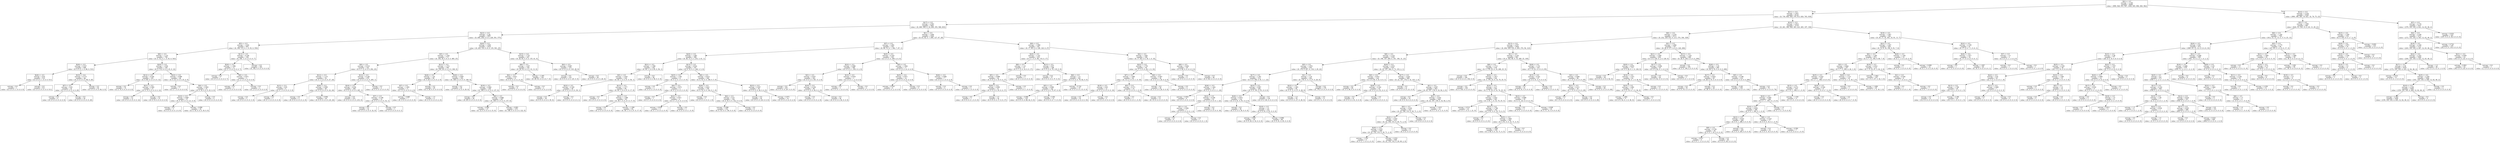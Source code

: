 digraph Tree {
node [shape=box] ;
0 [label="X[2] <= 0.5\nentropy = 3.168\nsamples = 8448\nvalue = [999, 928, 931, 947, 1000, 945, 896, 840, 962]"] ;
1 [label="X[11] <= 0.5\nentropy = 2.957\nsamples = 6120\nvalue = [0, 730, 646, 928, 379, 913, 820, 765, 939]"] ;
0 -> 1 [labeldistance=2.5, labelangle=45, headlabel="True"] ;
2 [label="X[17] <= 0.5\nentropy = 2.563\nsamples = 3001\nvalue = [0, 469, 300, 0, 16, 690, 355, 568, 603]"] ;
1 -> 2 ;
3 [label="X[23] <= 0.5\nentropy = 2.26\nsamples = 1957\nvalue = [0, 406, 238, 0, 9, 0, 228, 501, 575]"] ;
2 -> 3 ;
4 [label="X[5] <= 0.5\nentropy = 1.624\nsamples = 943\nvalue = [0, 184, 115, 0, 1, 0, 93, 0, 550]"] ;
3 -> 4 ;
5 [label="X[8] <= 0.5\nentropy = 1.133\nsamples = 749\nvalue = [0, 0, 112, 0, 1, 0, 93, 0, 543]"] ;
4 -> 5 ;
6 [label="X[20] <= 0.5\nentropy = 0.527\nsamples = 600\nvalue = [0, 0, 0, 0, 1, 0, 68, 0, 531]"] ;
5 -> 6 ;
7 [label="X[26] <= 0.5\nentropy = 0.02\nsamples = 512\nvalue = [0, 0, 0, 0, 1, 0, 0, 0, 511]"] ;
6 -> 7 ;
8 [label="entropy = 0.0\nsamples = 1\nvalue = [0, 0, 0, 0, 1, 0, 0, 0, 0]"] ;
7 -> 8 ;
9 [label="entropy = 0.0\nsamples = 511\nvalue = [0, 0, 0, 0, 0, 0, 0, 0, 511]"] ;
7 -> 9 ;
10 [label="X[10] <= 0.5\nentropy = 0.773\nsamples = 88\nvalue = [0, 0, 0, 0, 0, 0, 68, 0, 20]"] ;
6 -> 10 ;
11 [label="X[7] <= 0.5\nentropy = 0.65\nsamples = 24\nvalue = [0, 0, 0, 0, 0, 0, 4, 0, 20]"] ;
10 -> 11 ;
12 [label="entropy = 0.0\nsamples = 4\nvalue = [0, 0, 0, 0, 0, 0, 4, 0, 0]"] ;
11 -> 12 ;
13 [label="entropy = 0.0\nsamples = 20\nvalue = [0, 0, 0, 0, 0, 0, 0, 0, 20]"] ;
11 -> 13 ;
14 [label="entropy = 0.0\nsamples = 64\nvalue = [0, 0, 0, 0, 0, 0, 64, 0, 0]"] ;
10 -> 14 ;
15 [label="X[20] <= 0.5\nentropy = 1.034\nsamples = 149\nvalue = [0, 0, 112, 0, 0, 0, 25, 0, 12]"] ;
5 -> 15 ;
16 [label="X[12] <= 0.5\nentropy = 0.526\nsamples = 101\nvalue = [0, 0, 89, 0, 0, 0, 0, 0, 12]"] ;
15 -> 16 ;
17 [label="entropy = 0.0\nsamples = 74\nvalue = [0, 0, 74, 0, 0, 0, 0, 0, 0]"] ;
16 -> 17 ;
18 [label="X[21] <= 0.5\nentropy = 0.991\nsamples = 27\nvalue = [0, 0, 15, 0, 0, 0, 0, 0, 12]"] ;
16 -> 18 ;
19 [label="entropy = 0.0\nsamples = 12\nvalue = [0, 0, 0, 0, 0, 0, 0, 0, 12]"] ;
18 -> 19 ;
20 [label="entropy = 0.0\nsamples = 15\nvalue = [0, 0, 15, 0, 0, 0, 0, 0, 0]"] ;
18 -> 20 ;
21 [label="X[22] <= 0.5\nentropy = 0.999\nsamples = 48\nvalue = [0, 0, 23, 0, 0, 0, 25, 0, 0]"] ;
15 -> 21 ;
22 [label="entropy = 0.0\nsamples = 7\nvalue = [0, 0, 7, 0, 0, 0, 0, 0, 0]"] ;
21 -> 22 ;
23 [label="X[4] <= 0.5\nentropy = 0.965\nsamples = 41\nvalue = [0, 0, 16, 0, 0, 0, 25, 0, 0]"] ;
21 -> 23 ;
24 [label="X[16] <= 0.5\nentropy = 0.987\nsamples = 37\nvalue = [0, 0, 16, 0, 0, 0, 21, 0, 0]"] ;
23 -> 24 ;
25 [label="entropy = 0.0\nsamples = 3\nvalue = [0, 0, 0, 0, 0, 0, 3, 0, 0]"] ;
24 -> 25 ;
26 [label="entropy = 0.998\nsamples = 34\nvalue = [0, 0, 16, 0, 0, 0, 18, 0, 0]"] ;
24 -> 26 ;
27 [label="entropy = 0.0\nsamples = 4\nvalue = [0, 0, 0, 0, 0, 0, 4, 0, 0]"] ;
23 -> 27 ;
28 [label="X[13] <= 0.5\nentropy = 0.338\nsamples = 194\nvalue = [0, 184, 3, 0, 0, 0, 0, 0, 7]"] ;
4 -> 28 ;
29 [label="X[24] <= 0.5\nentropy = 1.384\nsamples = 12\nvalue = [0, 2, 3, 0, 0, 0, 0, 0, 7]"] ;
28 -> 29 ;
30 [label="entropy = 0.0\nsamples = 7\nvalue = [0, 0, 0, 0, 0, 0, 0, 0, 7]"] ;
29 -> 30 ;
31 [label="X[6] <= 0.5\nentropy = 0.971\nsamples = 5\nvalue = [0, 2, 3, 0, 0, 0, 0, 0, 0]"] ;
29 -> 31 ;
32 [label="entropy = 0.0\nsamples = 3\nvalue = [0, 0, 3, 0, 0, 0, 0, 0, 0]"] ;
31 -> 32 ;
33 [label="entropy = 0.0\nsamples = 2\nvalue = [0, 2, 0, 0, 0, 0, 0, 0, 0]"] ;
31 -> 33 ;
34 [label="entropy = 0.0\nsamples = 182\nvalue = [0, 182, 0, 0, 0, 0, 0, 0, 0]"] ;
28 -> 34 ;
35 [label="X[20] <= 0.5\nentropy = 1.926\nsamples = 1014\nvalue = [0, 222, 123, 0, 8, 0, 135, 501, 25]"] ;
3 -> 35 ;
36 [label="X[5] <= 0.5\nentropy = 1.354\nsamples = 717\nvalue = [0, 194, 30, 0, 8, 0, 0, 460, 25]"] ;
35 -> 36 ;
37 [label="X[0] <= 0.5\nentropy = 0.519\nsamples = 322\nvalue = [0, 0, 1, 0, 4, 0, 0, 292, 25]"] ;
36 -> 37 ;
38 [label="X[12] <= 0.5\nentropy = 1.115\nsamples = 52\nvalue = [0, 0, 1, 0, 0, 0, 0, 27, 24]"] ;
37 -> 38 ;
39 [label="X[15] <= 0.5\nentropy = 0.65\nsamples = 6\nvalue = [0, 0, 1, 0, 0, 0, 0, 5, 0]"] ;
38 -> 39 ;
40 [label="entropy = 0.0\nsamples = 5\nvalue = [0, 0, 0, 0, 0, 0, 0, 5, 0]"] ;
39 -> 40 ;
41 [label="entropy = 0.0\nsamples = 1\nvalue = [0, 0, 1, 0, 0, 0, 0, 0, 0]"] ;
39 -> 41 ;
42 [label="X[26] <= 0.5\nentropy = 0.999\nsamples = 46\nvalue = [0, 0, 0, 0, 0, 0, 0, 22, 24]"] ;
38 -> 42 ;
43 [label="entropy = 0.0\nsamples = 2\nvalue = [0, 0, 0, 0, 0, 0, 0, 2, 0]"] ;
42 -> 43 ;
44 [label="entropy = 0.994\nsamples = 44\nvalue = [0, 0, 0, 0, 0, 0, 0, 20, 24]"] ;
42 -> 44 ;
45 [label="X[14] <= 0.5\nentropy = 0.146\nsamples = 270\nvalue = [0, 0, 0, 0, 4, 0, 0, 265, 1]"] ;
37 -> 45 ;
46 [label="X[16] <= 0.5\nentropy = 0.036\nsamples = 266\nvalue = [0, 0, 0, 0, 0, 0, 0, 265, 1]"] ;
45 -> 46 ;
47 [label="entropy = 0.0\nsamples = 233\nvalue = [0, 0, 0, 0, 0, 0, 0, 233, 0]"] ;
46 -> 47 ;
48 [label="X[7] <= 0.5\nentropy = 0.196\nsamples = 33\nvalue = [0, 0, 0, 0, 0, 0, 0, 32, 1]"] ;
46 -> 48 ;
49 [label="entropy = 0.0\nsamples = 32\nvalue = [0, 0, 0, 0, 0, 0, 0, 32, 0]"] ;
48 -> 49 ;
50 [label="entropy = 0.0\nsamples = 1\nvalue = [0, 0, 0, 0, 0, 0, 0, 0, 1]"] ;
48 -> 50 ;
51 [label="entropy = 0.0\nsamples = 4\nvalue = [0, 0, 0, 0, 4, 0, 0, 0, 0]"] ;
45 -> 51 ;
52 [label="X[12] <= 0.5\nentropy = 1.372\nsamples = 395\nvalue = [0, 194, 29, 0, 4, 0, 0, 168, 0]"] ;
36 -> 52 ;
53 [label="X[26] <= 0.5\nentropy = 1.26\nsamples = 40\nvalue = [0, 5, 29, 0, 4, 0, 0, 2, 0]"] ;
52 -> 53 ;
54 [label="X[7] <= 0.5\nentropy = 1.495\nsamples = 11\nvalue = [0, 5, 0, 0, 4, 0, 0, 2, 0]"] ;
53 -> 54 ;
55 [label="entropy = 0.985\nsamples = 7\nvalue = [0, 3, 0, 0, 4, 0, 0, 0, 0]"] ;
54 -> 55 ;
56 [label="entropy = 1.0\nsamples = 4\nvalue = [0, 2, 0, 0, 0, 0, 0, 2, 0]"] ;
54 -> 56 ;
57 [label="entropy = 0.0\nsamples = 29\nvalue = [0, 0, 29, 0, 0, 0, 0, 0, 0]"] ;
53 -> 57 ;
58 [label="X[26] <= 0.5\nentropy = 0.997\nsamples = 355\nvalue = [0, 189, 0, 0, 0, 0, 0, 166, 0]"] ;
52 -> 58 ;
59 [label="entropy = 0.0\nsamples = 29\nvalue = [0, 0, 0, 0, 0, 0, 0, 29, 0]"] ;
58 -> 59 ;
60 [label="X[19] <= 0.5\nentropy = 0.982\nsamples = 326\nvalue = [0, 189, 0, 0, 0, 0, 0, 137, 0]"] ;
58 -> 60 ;
61 [label="entropy = 0.0\nsamples = 29\nvalue = [0, 29, 0, 0, 0, 0, 0, 0, 0]"] ;
60 -> 61 ;
62 [label="X[6] <= 0.5\nentropy = 0.996\nsamples = 297\nvalue = [0, 160, 0, 0, 0, 0, 0, 137, 0]"] ;
60 -> 62 ;
63 [label="entropy = 0.991\nsamples = 27\nvalue = [0, 12, 0, 0, 0, 0, 0, 15, 0]"] ;
62 -> 63 ;
64 [label="entropy = 0.993\nsamples = 270\nvalue = [0, 148, 0, 0, 0, 0, 0, 122, 0]"] ;
62 -> 64 ;
65 [label="X[10] <= 0.5\nentropy = 1.757\nsamples = 297\nvalue = [0, 28, 93, 0, 0, 0, 135, 41, 0]"] ;
35 -> 65 ;
66 [label="X[8] <= 0.5\nentropy = 1.447\nsamples = 144\nvalue = [0, 28, 93, 0, 0, 0, 10, 13, 0]"] ;
65 -> 66 ;
67 [label="X[4] <= 0.5\nentropy = 0.811\nsamples = 8\nvalue = [0, 0, 0, 0, 0, 0, 2, 6, 0]"] ;
66 -> 67 ;
68 [label="entropy = 0.0\nsamples = 6\nvalue = [0, 0, 0, 0, 0, 0, 0, 6, 0]"] ;
67 -> 68 ;
69 [label="entropy = 0.0\nsamples = 2\nvalue = [0, 0, 0, 0, 0, 0, 2, 0, 0]"] ;
67 -> 69 ;
70 [label="entropy = 1.305\nsamples = 136\nvalue = [0, 28, 93, 0, 0, 0, 8, 7, 0]"] ;
66 -> 70 ;
71 [label="X[4] <= 0.5\nentropy = 0.687\nsamples = 153\nvalue = [0, 0, 0, 0, 0, 0, 125, 28, 0]"] ;
65 -> 71 ;
72 [label="entropy = 0.0\nsamples = 125\nvalue = [0, 0, 0, 0, 0, 0, 125, 0, 0]"] ;
71 -> 72 ;
73 [label="entropy = 0.0\nsamples = 28\nvalue = [0, 0, 0, 0, 0, 0, 0, 28, 0]"] ;
71 -> 73 ;
74 [label="X[1] <= 0.5\nentropy = 1.694\nsamples = 1044\nvalue = [0, 63, 62, 0, 7, 690, 127, 67, 28]"] ;
2 -> 74 ;
75 [label="X[7] <= 0.5\nentropy = 1.091\nsamples = 703\nvalue = [0, 46, 13, 0, 7, 562, 7, 67, 1]"] ;
74 -> 75 ;
76 [label="X[20] <= 0.5\nentropy = 1.483\nsamples = 380\nvalue = [0, 46, 13, 0, 3, 253, 3, 61, 1]"] ;
75 -> 76 ;
77 [label="X[21] <= 0.5\nentropy = 1.598\nsamples = 183\nvalue = [0, 40, 1, 0, 0, 85, 0, 56, 1]"] ;
76 -> 77 ;
78 [label="X[5] <= 0.5\nentropy = 1.634\nsamples = 125\nvalue = [0, 40, 1, 0, 0, 27, 0, 56, 1]"] ;
77 -> 78 ;
79 [label="X[22] <= 0.5\nentropy = 0.169\nsamples = 40\nvalue = [0, 0, 0, 0, 0, 0, 0, 39, 1]"] ;
78 -> 79 ;
80 [label="entropy = 0.0\nsamples = 39\nvalue = [0, 0, 0, 0, 0, 0, 0, 39, 0]"] ;
79 -> 80 ;
81 [label="entropy = 0.0\nsamples = 1\nvalue = [0, 0, 0, 0, 0, 0, 0, 0, 1]"] ;
79 -> 81 ;
82 [label="X[13] <= 0.5\nentropy = 1.577\nsamples = 85\nvalue = [0, 40, 1, 0, 0, 27, 0, 17, 0]"] ;
78 -> 82 ;
83 [label="entropy = 0.0\nsamples = 2\nvalue = [0, 2, 0, 0, 0, 0, 0, 0, 0]"] ;
82 -> 83 ;
84 [label="X[23] <= 0.5\nentropy = 1.588\nsamples = 83\nvalue = [0, 38, 1, 0, 0, 27, 0, 17, 0]"] ;
82 -> 84 ;
85 [label="entropy = 0.0\nsamples = 2\nvalue = [0, 2, 0, 0, 0, 0, 0, 0, 0]"] ;
84 -> 85 ;
86 [label="entropy = 1.599\nsamples = 81\nvalue = [0, 36, 1, 0, 0, 27, 0, 17, 0]"] ;
84 -> 86 ;
87 [label="entropy = 0.0\nsamples = 58\nvalue = [0, 0, 0, 0, 0, 58, 0, 0, 0]"] ;
77 -> 87 ;
88 [label="X[13] <= 0.5\nentropy = 0.914\nsamples = 197\nvalue = [0, 6, 12, 0, 3, 168, 3, 5, 0]"] ;
76 -> 88 ;
89 [label="X[25] <= 0.5\nentropy = 1.561\nsamples = 8\nvalue = [0, 0, 2, 0, 3, 0, 3, 0, 0]"] ;
88 -> 89 ;
90 [label="entropy = 0.0\nsamples = 3\nvalue = [0, 0, 0, 0, 3, 0, 0, 0, 0]"] ;
89 -> 90 ;
91 [label="X[4] <= 0.5\nentropy = 0.971\nsamples = 5\nvalue = [0, 0, 2, 0, 0, 0, 3, 0, 0]"] ;
89 -> 91 ;
92 [label="entropy = 0.0\nsamples = 1\nvalue = [0, 0, 1, 0, 0, 0, 0, 0, 0]"] ;
91 -> 92 ;
93 [label="X[22] <= 0.5\nentropy = 0.811\nsamples = 4\nvalue = [0, 0, 1, 0, 0, 0, 3, 0, 0]"] ;
91 -> 93 ;
94 [label="entropy = 0.918\nsamples = 3\nvalue = [0, 0, 1, 0, 0, 0, 2, 0, 0]"] ;
93 -> 94 ;
95 [label="entropy = 0.0\nsamples = 1\nvalue = [0, 0, 0, 0, 0, 0, 1, 0, 0]"] ;
93 -> 95 ;
96 [label="X[6] <= 0.5\nentropy = 0.672\nsamples = 189\nvalue = [0, 6, 10, 0, 0, 168, 0, 5, 0]"] ;
88 -> 96 ;
97 [label="X[26] <= 0.5\nentropy = 0.621\nsamples = 159\nvalue = [0, 6, 10, 0, 0, 142, 0, 1, 0]"] ;
96 -> 97 ;
98 [label="entropy = 0.0\nsamples = 1\nvalue = [0, 0, 0, 0, 0, 0, 0, 1, 0]"] ;
97 -> 98 ;
99 [label="X[4] <= 0.5\nentropy = 0.57\nsamples = 158\nvalue = [0, 6, 10, 0, 0, 142, 0, 0, 0]"] ;
97 -> 99 ;
100 [label="entropy = 0.586\nsamples = 152\nvalue = [0, 6, 10, 0, 0, 136, 0, 0, 0]"] ;
99 -> 100 ;
101 [label="entropy = 0.0\nsamples = 6\nvalue = [0, 0, 0, 0, 0, 6, 0, 0, 0]"] ;
99 -> 101 ;
102 [label="X[23] <= 0.5\nentropy = 0.567\nsamples = 30\nvalue = [0, 0, 0, 0, 0, 26, 0, 4, 0]"] ;
96 -> 102 ;
103 [label="entropy = 0.0\nsamples = 20\nvalue = [0, 0, 0, 0, 0, 20, 0, 0, 0]"] ;
102 -> 103 ;
104 [label="entropy = 0.971\nsamples = 10\nvalue = [0, 0, 0, 0, 0, 6, 0, 4, 0]"] ;
102 -> 104 ;
105 [label="X[20] <= 0.5\nentropy = 0.325\nsamples = 323\nvalue = [0, 0, 0, 0, 4, 309, 4, 6, 0]"] ;
75 -> 105 ;
106 [label="X[22] <= 0.5\nentropy = 0.088\nsamples = 306\nvalue = [0, 0, 0, 0, 1, 303, 0, 2, 0]"] ;
105 -> 106 ;
107 [label="X[3] <= 0.5\nentropy = 0.057\nsamples = 303\nvalue = [0, 0, 0, 0, 0, 301, 0, 2, 0]"] ;
106 -> 107 ;
108 [label="entropy = 0.0\nsamples = 257\nvalue = [0, 0, 0, 0, 0, 257, 0, 0, 0]"] ;
107 -> 108 ;
109 [label="X[18] <= 0.5\nentropy = 0.258\nsamples = 46\nvalue = [0, 0, 0, 0, 0, 44, 0, 2, 0]"] ;
107 -> 109 ;
110 [label="entropy = 0.0\nsamples = 2\nvalue = [0, 0, 0, 0, 0, 0, 0, 2, 0]"] ;
109 -> 110 ;
111 [label="entropy = 0.0\nsamples = 44\nvalue = [0, 0, 0, 0, 0, 44, 0, 0, 0]"] ;
109 -> 111 ;
112 [label="X[10] <= 0.5\nentropy = 0.918\nsamples = 3\nvalue = [0, 0, 0, 0, 1, 2, 0, 0, 0]"] ;
106 -> 112 ;
113 [label="entropy = 0.0\nsamples = 1\nvalue = [0, 0, 0, 0, 1, 0, 0, 0, 0]"] ;
112 -> 113 ;
114 [label="entropy = 0.0\nsamples = 2\nvalue = [0, 0, 0, 0, 0, 2, 0, 0, 0]"] ;
112 -> 114 ;
115 [label="X[5] <= 0.5\nentropy = 1.954\nsamples = 17\nvalue = [0, 0, 0, 0, 3, 6, 4, 4, 0]"] ;
105 -> 115 ;
116 [label="X[25] <= 0.5\nentropy = 0.971\nsamples = 10\nvalue = [0, 0, 0, 0, 0, 6, 4, 0, 0]"] ;
115 -> 116 ;
117 [label="entropy = 0.918\nsamples = 6\nvalue = [0, 0, 0, 0, 0, 2, 4, 0, 0]"] ;
116 -> 117 ;
118 [label="entropy = 0.0\nsamples = 4\nvalue = [0, 0, 0, 0, 0, 4, 0, 0, 0]"] ;
116 -> 118 ;
119 [label="X[26] <= 0.5\nentropy = 0.985\nsamples = 7\nvalue = [0, 0, 0, 0, 3, 0, 0, 4, 0]"] ;
115 -> 119 ;
120 [label="entropy = 0.0\nsamples = 4\nvalue = [0, 0, 0, 0, 0, 0, 0, 4, 0]"] ;
119 -> 120 ;
121 [label="entropy = 0.0\nsamples = 3\nvalue = [0, 0, 0, 0, 3, 0, 0, 0, 0]"] ;
119 -> 121 ;
122 [label="X[9] <= 0.5\nentropy = 1.968\nsamples = 341\nvalue = [0, 17, 49, 0, 0, 128, 120, 0, 27]"] ;
74 -> 122 ;
123 [label="X[20] <= 0.5\nentropy = 1.331\nsamples = 235\nvalue = [0, 0, 1, 0, 0, 98, 119, 0, 17]"] ;
122 -> 123 ;
124 [label="X[8] <= 0.5\nentropy = 1.15\nsamples = 37\nvalue = [0, 0, 1, 0, 0, 19, 0, 0, 17]"] ;
123 -> 124 ;
125 [label="X[5] <= 0.5\nentropy = 0.998\nsamples = 36\nvalue = [0, 0, 0, 0, 0, 19, 0, 0, 17]"] ;
124 -> 125 ;
126 [label="X[26] <= 0.5\nentropy = 0.999\nsamples = 35\nvalue = [0, 0, 0, 0, 0, 18, 0, 0, 17]"] ;
125 -> 126 ;
127 [label="entropy = 0.0\nsamples = 1\nvalue = [0, 0, 0, 0, 0, 1, 0, 0, 0]"] ;
126 -> 127 ;
128 [label="entropy = 1.0\nsamples = 34\nvalue = [0, 0, 0, 0, 0, 17, 0, 0, 17]"] ;
126 -> 128 ;
129 [label="entropy = 0.0\nsamples = 1\nvalue = [0, 0, 0, 0, 0, 1, 0, 0, 0]"] ;
125 -> 129 ;
130 [label="entropy = 0.0\nsamples = 1\nvalue = [0, 0, 1, 0, 0, 0, 0, 0, 0]"] ;
124 -> 130 ;
131 [label="X[13] <= 0.5\nentropy = 0.97\nsamples = 198\nvalue = [0, 0, 0, 0, 0, 79, 119, 0, 0]"] ;
123 -> 131 ;
132 [label="entropy = 0.0\nsamples = 37\nvalue = [0, 0, 0, 0, 0, 0, 37, 0, 0]"] ;
131 -> 132 ;
133 [label="X[8] <= 0.5\nentropy = 1.0\nsamples = 161\nvalue = [0, 0, 0, 0, 0, 79, 82, 0, 0]"] ;
131 -> 133 ;
134 [label="X[5] <= 0.5\nentropy = 0.998\nsamples = 142\nvalue = [0, 0, 0, 0, 0, 75, 67, 0, 0]"] ;
133 -> 134 ;
135 [label="entropy = 0.998\nsamples = 130\nvalue = [0, 0, 0, 0, 0, 68, 62, 0, 0]"] ;
134 -> 135 ;
136 [label="entropy = 0.98\nsamples = 12\nvalue = [0, 0, 0, 0, 0, 7, 5, 0, 0]"] ;
134 -> 136 ;
137 [label="entropy = 0.742\nsamples = 19\nvalue = [0, 0, 0, 0, 0, 4, 15, 0, 0]"] ;
133 -> 137 ;
138 [label="X[4] <= 0.5\nentropy = 1.841\nsamples = 106\nvalue = [0, 17, 48, 0, 0, 30, 1, 0, 10]"] ;
122 -> 138 ;
139 [label="X[22] <= 0.5\nentropy = 1.755\nsamples = 56\nvalue = [0, 17, 2, 0, 0, 26, 1, 0, 10]"] ;
138 -> 139 ;
140 [label="X[7] <= 0.5\nentropy = 1.496\nsamples = 26\nvalue = [0, 13, 2, 0, 0, 0, 1, 0, 10]"] ;
139 -> 140 ;
141 [label="X[19] <= 0.5\nentropy = 0.65\nsamples = 12\nvalue = [0, 0, 2, 0, 0, 0, 0, 0, 10]"] ;
140 -> 141 ;
142 [label="entropy = 0.0\nsamples = 10\nvalue = [0, 0, 0, 0, 0, 0, 0, 0, 10]"] ;
141 -> 142 ;
143 [label="entropy = 0.0\nsamples = 2\nvalue = [0, 0, 2, 0, 0, 0, 0, 0, 0]"] ;
141 -> 143 ;
144 [label="X[5] <= 0.5\nentropy = 0.371\nsamples = 14\nvalue = [0, 13, 0, 0, 0, 0, 1, 0, 0]"] ;
140 -> 144 ;
145 [label="entropy = 0.0\nsamples = 1\nvalue = [0, 0, 0, 0, 0, 0, 1, 0, 0]"] ;
144 -> 145 ;
146 [label="entropy = 0.0\nsamples = 13\nvalue = [0, 13, 0, 0, 0, 0, 0, 0, 0]"] ;
144 -> 146 ;
147 [label="X[6] <= 0.5\nentropy = 0.567\nsamples = 30\nvalue = [0, 4, 0, 0, 0, 26, 0, 0, 0]"] ;
139 -> 147 ;
148 [label="entropy = 0.0\nsamples = 26\nvalue = [0, 0, 0, 0, 0, 26, 0, 0, 0]"] ;
147 -> 148 ;
149 [label="entropy = 0.0\nsamples = 4\nvalue = [0, 4, 0, 0, 0, 0, 0, 0, 0]"] ;
147 -> 149 ;
150 [label="X[8] <= 0.5\nentropy = 0.402\nsamples = 50\nvalue = [0, 0, 46, 0, 0, 4, 0, 0, 0]"] ;
138 -> 150 ;
151 [label="entropy = 0.0\nsamples = 4\nvalue = [0, 0, 0, 0, 0, 4, 0, 0, 0]"] ;
150 -> 151 ;
152 [label="entropy = 0.0\nsamples = 46\nvalue = [0, 0, 46, 0, 0, 0, 0, 0, 0]"] ;
150 -> 152 ;
153 [label="X[14] <= 0.5\nentropy = 2.812\nsamples = 3119\nvalue = [0, 261, 346, 928, 363, 223, 465, 197, 336]"] ;
1 -> 153 ;
154 [label="X[6] <= 0.5\nentropy = 2.576\nsamples = 2573\nvalue = [0, 232, 329, 912, 0, 213, 374, 184, 329]"] ;
153 -> 154 ;
155 [label="X[13] <= 0.5\nentropy = 2.557\nsamples = 1826\nvalue = [0, 204, 329, 535, 0, 205, 374, 56, 123]"] ;
154 -> 155 ;
156 [label="X[8] <= 0.5\nentropy = 2.333\nsamples = 1165\nvalue = [0, 198, 147, 469, 0, 191, 106, 31, 23]"] ;
155 -> 156 ;
157 [label="X[5] <= 0.5\nentropy = 1.979\nsamples = 555\nvalue = [0, 176, 0, 207, 0, 118, 3, 29, 22]"] ;
156 -> 157 ;
158 [label="X[17] <= 0.5\nentropy = 1.301\nsamples = 313\nvalue = [0, 0, 0, 196, 0, 91, 3, 1, 22]"] ;
157 -> 158 ;
159 [label="X[26] <= 0.5\nentropy = 1.262\nsamples = 31\nvalue = [0, 0, 0, 5, 0, 0, 3, 1, 22]"] ;
158 -> 159 ;
160 [label="entropy = 0.954\nsamples = 8\nvalue = [0, 0, 0, 5, 0, 0, 3, 0, 0]"] ;
159 -> 160 ;
161 [label="X[22] <= 0.5\nentropy = 0.258\nsamples = 23\nvalue = [0, 0, 0, 0, 0, 0, 0, 1, 22]"] ;
159 -> 161 ;
162 [label="X[1] <= 0.5\nentropy = 0.592\nsamples = 7\nvalue = [0, 0, 0, 0, 0, 0, 0, 1, 6]"] ;
161 -> 162 ;
163 [label="entropy = 0.0\nsamples = 6\nvalue = [0, 0, 0, 0, 0, 0, 0, 0, 6]"] ;
162 -> 163 ;
164 [label="entropy = 0.0\nsamples = 1\nvalue = [0, 0, 0, 0, 0, 0, 0, 1, 0]"] ;
162 -> 164 ;
165 [label="entropy = 0.0\nsamples = 16\nvalue = [0, 0, 0, 0, 0, 0, 0, 0, 16]"] ;
161 -> 165 ;
166 [label="X[23] <= 0.5\nentropy = 0.907\nsamples = 282\nvalue = [0, 0, 0, 191, 0, 91, 0, 0, 0]"] ;
158 -> 166 ;
167 [label="X[26] <= 0.5\nentropy = 0.972\nsamples = 152\nvalue = [0, 0, 0, 61, 0, 91, 0, 0, 0]"] ;
166 -> 167 ;
168 [label="entropy = 0.0\nsamples = 30\nvalue = [0, 0, 0, 0, 0, 30, 0, 0, 0]"] ;
167 -> 168 ;
169 [label="X[18] <= 0.5\nentropy = 1.0\nsamples = 122\nvalue = [0, 0, 0, 61, 0, 61, 0, 0, 0]"] ;
167 -> 169 ;
170 [label="entropy = 0.991\nsamples = 36\nvalue = [0, 0, 0, 20, 0, 16, 0, 0, 0]"] ;
169 -> 170 ;
171 [label="entropy = 0.998\nsamples = 86\nvalue = [0, 0, 0, 41, 0, 45, 0, 0, 0]"] ;
169 -> 171 ;
172 [label="entropy = 0.0\nsamples = 130\nvalue = [0, 0, 0, 130, 0, 0, 0, 0, 0]"] ;
166 -> 172 ;
173 [label="X[1] <= 0.5\nentropy = 1.25\nsamples = 242\nvalue = [0, 176, 0, 11, 0, 27, 0, 28, 0]"] ;
157 -> 173 ;
174 [label="X[22] <= 0.5\nentropy = 1.483\nsamples = 66\nvalue = [0, 0, 0, 11, 0, 27, 0, 28, 0]"] ;
173 -> 174 ;
175 [label="entropy = 1.0\nsamples = 55\nvalue = [0, 0, 0, 0, 0, 27, 0, 28, 0]"] ;
174 -> 175 ;
176 [label="entropy = 0.0\nsamples = 11\nvalue = [0, 0, 0, 11, 0, 0, 0, 0, 0]"] ;
174 -> 176 ;
177 [label="entropy = 0.0\nsamples = 176\nvalue = [0, 176, 0, 0, 0, 0, 0, 0, 0]"] ;
173 -> 177 ;
178 [label="X[20] <= 0.5\nentropy = 2.033\nsamples = 610\nvalue = [0, 22, 147, 262, 0, 73, 103, 2, 1]"] ;
156 -> 178 ;
179 [label="X[0] <= 0.5\nentropy = 0.972\nsamples = 126\nvalue = [0, 0, 0, 84, 0, 41, 0, 0, 1]"] ;
178 -> 179 ;
180 [label="entropy = 0.0\nsamples = 84\nvalue = [0, 0, 0, 84, 0, 0, 0, 0, 0]"] ;
179 -> 180 ;
181 [label="X[26] <= 0.5\nentropy = 0.162\nsamples = 42\nvalue = [0, 0, 0, 0, 0, 41, 0, 0, 1]"] ;
179 -> 181 ;
182 [label="entropy = 0.0\nsamples = 41\nvalue = [0, 0, 0, 0, 0, 41, 0, 0, 0]"] ;
181 -> 182 ;
183 [label="entropy = 0.0\nsamples = 1\nvalue = [0, 0, 0, 0, 0, 0, 0, 0, 1]"] ;
181 -> 183 ;
184 [label="X[17] <= 0.5\nentropy = 2.022\nsamples = 484\nvalue = [0, 22, 147, 178, 0, 32, 103, 2, 0]"] ;
178 -> 184 ;
185 [label="entropy = 0.0\nsamples = 21\nvalue = [0, 0, 0, 0, 0, 0, 21, 0, 0]"] ;
184 -> 185 ;
186 [label="X[1] <= 0.5\nentropy = 2.007\nsamples = 463\nvalue = [0, 22, 147, 178, 0, 32, 82, 2, 0]"] ;
184 -> 186 ;
187 [label="entropy = 0.0\nsamples = 19\nvalue = [0, 0, 0, 19, 0, 0, 0, 0, 0]"] ;
186 -> 187 ;
188 [label="X[3] <= 0.5\nentropy = 2.032\nsamples = 444\nvalue = [0, 22, 147, 159, 0, 32, 82, 2, 0]"] ;
186 -> 188 ;
189 [label="X[4] <= 0.5\nentropy = 2.016\nsamples = 423\nvalue = [0, 22, 146, 153, 0, 29, 71, 2, 0]"] ;
188 -> 189 ;
190 [label="X[22] <= 0.5\nentropy = 2.025\nsamples = 415\nvalue = [0, 22, 138, 153, 0, 29, 71, 2, 0]"] ;
189 -> 190 ;
191 [label="X[26] <= 0.5\nentropy = 2.031\nsamples = 409\nvalue = [0, 22, 132, 153, 0, 29, 71, 2, 0]"] ;
190 -> 191 ;
192 [label="entropy = 1.522\nsamples = 5\nvalue = [0, 0, 2, 1, 0, 0, 2, 0, 0]"] ;
191 -> 192 ;
193 [label="entropy = 2.032\nsamples = 404\nvalue = [0, 22, 130, 152, 0, 29, 69, 2, 0]"] ;
191 -> 193 ;
194 [label="entropy = 0.0\nsamples = 6\nvalue = [0, 0, 6, 0, 0, 0, 0, 0, 0]"] ;
190 -> 194 ;
195 [label="entropy = 0.0\nsamples = 8\nvalue = [0, 0, 8, 0, 0, 0, 0, 0, 0]"] ;
189 -> 195 ;
196 [label="entropy = 1.615\nsamples = 21\nvalue = [0, 0, 1, 6, 0, 3, 11, 0, 0]"] ;
188 -> 196 ;
197 [label="X[1] <= 0.5\nentropy = 2.143\nsamples = 661\nvalue = [0, 6, 182, 66, 0, 14, 268, 25, 100]"] ;
155 -> 197 ;
198 [label="X[8] <= 0.5\nentropy = 1.713\nsamples = 518\nvalue = [0, 5, 176, 25, 0, 14, 268, 25, 5]"] ;
197 -> 198 ;
199 [label="entropy = 0.0\nsamples = 194\nvalue = [0, 0, 0, 0, 0, 0, 194, 0, 0]"] ;
198 -> 199 ;
200 [label="X[20] <= 0.5\nentropy = 1.917\nsamples = 324\nvalue = [0, 5, 176, 25, 0, 14, 74, 25, 5]"] ;
198 -> 200 ;
201 [label="entropy = 0.0\nsamples = 104\nvalue = [0, 0, 104, 0, 0, 0, 0, 0, 0]"] ;
200 -> 201 ;
202 [label="X[16] <= 0.5\nentropy = 2.27\nsamples = 220\nvalue = [0, 5, 72, 25, 0, 14, 74, 25, 5]"] ;
200 -> 202 ;
203 [label="X[5] <= 0.5\nentropy = 2.051\nsamples = 185\nvalue = [0, 5, 61, 1, 0, 14, 74, 25, 5]"] ;
202 -> 203 ;
204 [label="entropy = 0.513\nsamples = 23\nvalue = [0, 0, 0, 1, 0, 0, 1, 21, 0]"] ;
203 -> 204 ;
205 [label="X[23] <= 0.5\nentropy = 1.796\nsamples = 162\nvalue = [0, 5, 61, 0, 0, 14, 73, 4, 5]"] ;
203 -> 205 ;
206 [label="entropy = 0.0\nsamples = 2\nvalue = [0, 0, 0, 0, 0, 0, 2, 0, 0]"] ;
205 -> 206 ;
207 [label="X[25] <= 0.5\nentropy = 1.804\nsamples = 160\nvalue = [0, 5, 61, 0, 0, 14, 71, 4, 5]"] ;
205 -> 207 ;
208 [label="entropy = 1.806\nsamples = 159\nvalue = [0, 5, 60, 0, 0, 14, 71, 4, 5]"] ;
207 -> 208 ;
209 [label="entropy = 0.0\nsamples = 1\nvalue = [0, 0, 1, 0, 0, 0, 0, 0, 0]"] ;
207 -> 209 ;
210 [label="X[23] <= 0.5\nentropy = 0.898\nsamples = 35\nvalue = [0, 0, 11, 24, 0, 0, 0, 0, 0]"] ;
202 -> 210 ;
211 [label="entropy = 0.0\nsamples = 3\nvalue = [0, 0, 0, 3, 0, 0, 0, 0, 0]"] ;
210 -> 211 ;
212 [label="entropy = 0.928\nsamples = 32\nvalue = [0, 0, 11, 21, 0, 0, 0, 0, 0]"] ;
210 -> 212 ;
213 [label="X[26] <= 0.5\nentropy = 1.151\nsamples = 143\nvalue = [0, 1, 6, 41, 0, 0, 0, 0, 95]"] ;
197 -> 213 ;
214 [label="X[15] <= 0.5\nentropy = 0.551\nsamples = 47\nvalue = [0, 0, 6, 41, 0, 0, 0, 0, 0]"] ;
213 -> 214 ;
215 [label="entropy = 0.0\nsamples = 41\nvalue = [0, 0, 0, 41, 0, 0, 0, 0, 0]"] ;
214 -> 215 ;
216 [label="entropy = 0.0\nsamples = 6\nvalue = [0, 0, 6, 0, 0, 0, 0, 0, 0]"] ;
214 -> 216 ;
217 [label="X[3] <= 0.5\nentropy = 0.084\nsamples = 96\nvalue = [0, 1, 0, 0, 0, 0, 0, 0, 95]"] ;
213 -> 217 ;
218 [label="X[21] <= 0.5\nentropy = 0.211\nsamples = 30\nvalue = [0, 1, 0, 0, 0, 0, 0, 0, 29]"] ;
217 -> 218 ;
219 [label="entropy = 0.0\nsamples = 1\nvalue = [0, 1, 0, 0, 0, 0, 0, 0, 0]"] ;
218 -> 219 ;
220 [label="entropy = 0.0\nsamples = 29\nvalue = [0, 0, 0, 0, 0, 0, 0, 0, 29]"] ;
218 -> 220 ;
221 [label="entropy = 0.0\nsamples = 66\nvalue = [0, 0, 0, 0, 0, 0, 0, 0, 66]"] ;
217 -> 221 ;
222 [label="X[1] <= 0.5\nentropy = 1.694\nsamples = 747\nvalue = [0, 28, 0, 377, 0, 8, 0, 128, 206]"] ;
154 -> 222 ;
223 [label="X[21] <= 0.5\nentropy = 1.058\nsamples = 258\nvalue = [0, 0, 0, 128, 0, 2, 0, 128, 0]"] ;
222 -> 223 ;
224 [label="X[20] <= 0.5\nentropy = 0.879\nsamples = 175\nvalue = [0, 0, 0, 46, 0, 1, 0, 128, 0]"] ;
223 -> 224 ;
225 [label="entropy = 0.0\nsamples = 92\nvalue = [0, 0, 0, 0, 0, 0, 0, 92, 0]"] ;
224 -> 225 ;
226 [label="X[16] <= 0.5\nentropy = 1.071\nsamples = 83\nvalue = [0, 0, 0, 46, 0, 1, 0, 36, 0]"] ;
224 -> 226 ;
227 [label="X[25] <= 0.5\nentropy = 1.092\nsamples = 72\nvalue = [0, 0, 0, 35, 0, 1, 0, 36, 0]"] ;
226 -> 227 ;
228 [label="entropy = 1.092\nsamples = 71\nvalue = [0, 0, 0, 34, 0, 1, 0, 36, 0]"] ;
227 -> 228 ;
229 [label="entropy = 0.0\nsamples = 1\nvalue = [0, 0, 0, 1, 0, 0, 0, 0, 0]"] ;
227 -> 229 ;
230 [label="entropy = 0.0\nsamples = 11\nvalue = [0, 0, 0, 11, 0, 0, 0, 0, 0]"] ;
226 -> 230 ;
231 [label="X[17] <= 0.5\nentropy = 0.094\nsamples = 83\nvalue = [0, 0, 0, 82, 0, 1, 0, 0, 0]"] ;
223 -> 231 ;
232 [label="entropy = 0.0\nsamples = 82\nvalue = [0, 0, 0, 82, 0, 0, 0, 0, 0]"] ;
231 -> 232 ;
233 [label="entropy = 0.0\nsamples = 1\nvalue = [0, 0, 0, 0, 0, 1, 0, 0, 0]"] ;
231 -> 233 ;
234 [label="X[13] <= 0.5\nentropy = 1.335\nsamples = 489\nvalue = [0, 28, 0, 249, 0, 6, 0, 0, 206]"] ;
222 -> 234 ;
235 [label="entropy = 0.0\nsamples = 194\nvalue = [0, 0, 0, 194, 0, 0, 0, 0, 0]"] ;
234 -> 235 ;
236 [label="X[26] <= 0.5\nentropy = 1.25\nsamples = 295\nvalue = [0, 28, 0, 55, 0, 6, 0, 0, 206]"] ;
234 -> 236 ;
237 [label="X[17] <= 0.5\nentropy = 0.922\nsamples = 83\nvalue = [0, 28, 0, 55, 0, 0, 0, 0, 0]"] ;
236 -> 237 ;
238 [label="entropy = 0.0\nsamples = 55\nvalue = [0, 0, 0, 55, 0, 0, 0, 0, 0]"] ;
237 -> 238 ;
239 [label="entropy = 0.0\nsamples = 28\nvalue = [0, 28, 0, 0, 0, 0, 0, 0, 0]"] ;
237 -> 239 ;
240 [label="X[5] <= 0.5\nentropy = 0.186\nsamples = 212\nvalue = [0, 0, 0, 0, 0, 6, 0, 0, 206]"] ;
236 -> 240 ;
241 [label="entropy = 0.261\nsamples = 136\nvalue = [0, 0, 0, 0, 0, 6, 0, 0, 130]"] ;
240 -> 241 ;
242 [label="entropy = 0.0\nsamples = 76\nvalue = [0, 0, 0, 0, 0, 0, 0, 0, 76]"] ;
240 -> 242 ;
243 [label="X[18] <= 0.5\nentropy = 1.667\nsamples = 546\nvalue = [0, 29, 17, 16, 363, 10, 91, 13, 7]"] ;
153 -> 243 ;
244 [label="X[21] <= 0.5\nentropy = 1.447\nsamples = 505\nvalue = [0, 12, 8, 16, 356, 9, 91, 7, 6]"] ;
243 -> 244 ;
245 [label="X[6] <= 0.5\nentropy = 1.295\nsamples = 472\nvalue = [0, 4, 7, 15, 356, 9, 68, 7, 6]"] ;
244 -> 245 ;
246 [label="X[3] <= 0.5\nentropy = 0.842\nsamples = 357\nvalue = [0, 3, 7, 5, 309, 4, 26, 3, 0]"] ;
245 -> 246 ;
247 [label="X[25] <= 0.5\nentropy = 0.419\nsamples = 327\nvalue = [0, 3, 7, 1, 308, 0, 8, 0, 0]"] ;
246 -> 247 ;
248 [label="X[15] <= 0.5\nentropy = 0.272\nsamples = 319\nvalue = [0, 3, 6, 1, 308, 0, 1, 0, 0]"] ;
247 -> 248 ;
249 [label="X[24] <= 0.5\nentropy = 0.095\nsamples = 308\nvalue = [0, 0, 1, 1, 305, 0, 1, 0, 0]"] ;
248 -> 249 ;
250 [label="X[16] <= 0.5\nentropy = 0.063\nsamples = 306\nvalue = [0, 0, 0, 1, 304, 0, 1, 0, 0]"] ;
249 -> 250 ;
251 [label="X[23] <= 0.5\nentropy = 0.033\nsamples = 289\nvalue = [0, 0, 0, 1, 288, 0, 0, 0, 0]"] ;
250 -> 251 ;
252 [label="X[8] <= 0.5\nentropy = 0.156\nsamples = 44\nvalue = [0, 0, 0, 1, 43, 0, 0, 0, 0]"] ;
251 -> 252 ;
253 [label="entropy = 0.811\nsamples = 4\nvalue = [0, 0, 0, 1, 3, 0, 0, 0, 0]"] ;
252 -> 253 ;
254 [label="entropy = 0.0\nsamples = 40\nvalue = [0, 0, 0, 0, 40, 0, 0, 0, 0]"] ;
252 -> 254 ;
255 [label="entropy = 0.0\nsamples = 245\nvalue = [0, 0, 0, 0, 245, 0, 0, 0, 0]"] ;
251 -> 255 ;
256 [label="X[8] <= 0.5\nentropy = 0.323\nsamples = 17\nvalue = [0, 0, 0, 0, 16, 0, 1, 0, 0]"] ;
250 -> 256 ;
257 [label="entropy = 0.0\nsamples = 10\nvalue = [0, 0, 0, 0, 10, 0, 0, 0, 0]"] ;
256 -> 257 ;
258 [label="entropy = 0.592\nsamples = 7\nvalue = [0, 0, 0, 0, 6, 0, 1, 0, 0]"] ;
256 -> 258 ;
259 [label="entropy = 1.0\nsamples = 2\nvalue = [0, 0, 1, 0, 1, 0, 0, 0, 0]"] ;
249 -> 259 ;
260 [label="entropy = 1.539\nsamples = 11\nvalue = [0, 3, 5, 0, 3, 0, 0, 0, 0]"] ;
248 -> 260 ;
261 [label="X[20] <= 0.5\nentropy = 0.544\nsamples = 8\nvalue = [0, 0, 1, 0, 0, 0, 7, 0, 0]"] ;
247 -> 261 ;
262 [label="entropy = 0.0\nsamples = 1\nvalue = [0, 0, 1, 0, 0, 0, 0, 0, 0]"] ;
261 -> 262 ;
263 [label="entropy = 0.0\nsamples = 7\nvalue = [0, 0, 0, 0, 0, 0, 7, 0, 0]"] ;
261 -> 263 ;
264 [label="X[20] <= 0.5\nentropy = 1.713\nsamples = 30\nvalue = [0, 0, 0, 4, 1, 4, 18, 3, 0]"] ;
246 -> 264 ;
265 [label="entropy = 0.0\nsamples = 1\nvalue = [0, 0, 0, 1, 0, 0, 0, 0, 0]"] ;
264 -> 265 ;
266 [label="entropy = 1.666\nsamples = 29\nvalue = [0, 0, 0, 3, 1, 4, 18, 3, 0]"] ;
264 -> 266 ;
267 [label="X[19] <= 0.5\nentropy = 2.012\nsamples = 115\nvalue = [0, 1, 0, 10, 47, 5, 42, 4, 6]"] ;
245 -> 267 ;
268 [label="entropy = 1.843\nsamples = 107\nvalue = [0, 1, 0, 3, 47, 5, 42, 3, 6]"] ;
267 -> 268 ;
269 [label="X[1] <= 0.5\nentropy = 0.544\nsamples = 8\nvalue = [0, 0, 0, 7, 0, 0, 0, 1, 0]"] ;
267 -> 269 ;
270 [label="entropy = 0.0\nsamples = 1\nvalue = [0, 0, 0, 0, 0, 0, 0, 1, 0]"] ;
269 -> 270 ;
271 [label="entropy = 0.0\nsamples = 7\nvalue = [0, 0, 0, 7, 0, 0, 0, 0, 0]"] ;
269 -> 271 ;
272 [label="X[26] <= 0.5\nentropy = 1.164\nsamples = 33\nvalue = [0, 8, 1, 1, 0, 0, 23, 0, 0]"] ;
244 -> 272 ;
273 [label="entropy = 0.0\nsamples = 1\nvalue = [0, 0, 0, 1, 0, 0, 0, 0, 0]"] ;
272 -> 273 ;
274 [label="entropy = 0.999\nsamples = 32\nvalue = [0, 8, 1, 0, 0, 0, 23, 0, 0]"] ;
272 -> 274 ;
275 [label="X[22] <= 0.5\nentropy = 2.109\nsamples = 41\nvalue = [0, 17, 9, 0, 7, 1, 0, 6, 1]"] ;
243 -> 275 ;
276 [label="X[26] <= 0.5\nentropy = 1.977\nsamples = 39\nvalue = [0, 17, 9, 0, 6, 0, 0, 6, 1]"] ;
275 -> 276 ;
277 [label="entropy = 0.0\nsamples = 1\nvalue = [0, 1, 0, 0, 0, 0, 0, 0, 0]"] ;
276 -> 277 ;
278 [label="entropy = 1.997\nsamples = 38\nvalue = [0, 16, 9, 0, 6, 0, 0, 6, 1]"] ;
276 -> 278 ;
279 [label="X[7] <= 0.5\nentropy = 1.0\nsamples = 2\nvalue = [0, 0, 0, 0, 1, 1, 0, 0, 0]"] ;
275 -> 279 ;
280 [label="entropy = 0.0\nsamples = 1\nvalue = [0, 0, 0, 0, 1, 0, 0, 0, 0]"] ;
279 -> 280 ;
281 [label="entropy = 0.0\nsamples = 1\nvalue = [0, 0, 0, 0, 0, 1, 0, 0, 0]"] ;
279 -> 281 ;
282 [label="X[14] <= 0.5\nentropy = 2.234\nsamples = 2328\nvalue = [999, 198, 285, 19, 621, 32, 76, 75, 23]"] ;
0 -> 282 [labeldistance=2.5, labelangle=-45, headlabel="False"] ;
283 [label="X[3] <= 0.5\nentropy = 1.595\nsamples = 891\nvalue = [620, 53, 120, 15, 0, 20, 13, 29, 21]"] ;
282 -> 283 ;
284 [label="X[6] <= 0.5\nentropy = 1.182\nsamples = 756\nvalue = [612, 53, 15, 15, 0, 17, 6, 25, 13]"] ;
283 -> 284 ;
285 [label="X[20] <= 0.5\nentropy = 0.87\nsamples = 672\nvalue = [589, 23, 15, 12, 0, 9, 6, 8, 10]"] ;
284 -> 285 ;
286 [label="X[10] <= 0.5\nentropy = 2.58\nsamples = 77\nvalue = [28, 8, 9, 10, 0, 8, 0, 6, 8]"] ;
285 -> 286 ;
287 [label="X[25] <= 0.5\nentropy = 2.339\nsamples = 58\nvalue = [22, 3, 9, 10, 0, 0, 0, 6, 8]"] ;
286 -> 287 ;
288 [label="X[22] <= 0.5\nentropy = 2.02\nsamples = 43\nvalue = [22, 3, 4, 5, 0, 0, 0, 1, 8]"] ;
287 -> 288 ;
289 [label="X[13] <= 0.5\nentropy = 1.768\nsamples = 36\nvalue = [22, 3, 4, 1, 0, 0, 0, 1, 5]"] ;
288 -> 289 ;
290 [label="entropy = 0.0\nsamples = 12\nvalue = [12, 0, 0, 0, 0, 0, 0, 0, 0]"] ;
289 -> 290 ;
291 [label="entropy = 2.186\nsamples = 24\nvalue = [10, 3, 4, 1, 0, 0, 0, 1, 5]"] ;
289 -> 291 ;
292 [label="X[11] <= 0.5\nentropy = 0.985\nsamples = 7\nvalue = [0, 0, 0, 4, 0, 0, 0, 0, 3]"] ;
288 -> 292 ;
293 [label="entropy = 0.0\nsamples = 3\nvalue = [0, 0, 0, 0, 0, 0, 0, 0, 3]"] ;
292 -> 293 ;
294 [label="entropy = 0.0\nsamples = 4\nvalue = [0, 0, 0, 4, 0, 0, 0, 0, 0]"] ;
292 -> 294 ;
295 [label="X[16] <= 0.5\nentropy = 1.585\nsamples = 15\nvalue = [0, 0, 5, 5, 0, 0, 0, 5, 0]"] ;
287 -> 295 ;
296 [label="entropy = 0.0\nsamples = 5\nvalue = [0, 0, 0, 5, 0, 0, 0, 0, 0]"] ;
295 -> 296 ;
297 [label="X[5] <= 0.5\nentropy = 1.0\nsamples = 10\nvalue = [0, 0, 5, 0, 0, 0, 0, 5, 0]"] ;
295 -> 297 ;
298 [label="entropy = 0.0\nsamples = 5\nvalue = [0, 0, 5, 0, 0, 0, 0, 0, 0]"] ;
297 -> 298 ;
299 [label="entropy = 0.0\nsamples = 5\nvalue = [0, 0, 0, 0, 0, 0, 0, 5, 0]"] ;
297 -> 299 ;
300 [label="X[22] <= 0.5\nentropy = 1.557\nsamples = 19\nvalue = [6, 5, 0, 0, 0, 8, 0, 0, 0]"] ;
286 -> 300 ;
301 [label="X[24] <= 0.5\nentropy = 0.985\nsamples = 14\nvalue = [6, 0, 0, 0, 0, 8, 0, 0, 0]"] ;
300 -> 301 ;
302 [label="X[17] <= 0.5\nentropy = 0.918\nsamples = 9\nvalue = [6, 0, 0, 0, 0, 3, 0, 0, 0]"] ;
301 -> 302 ;
303 [label="entropy = 0.0\nsamples = 3\nvalue = [3, 0, 0, 0, 0, 0, 0, 0, 0]"] ;
302 -> 303 ;
304 [label="X[18] <= 0.5\nentropy = 1.0\nsamples = 6\nvalue = [3, 0, 0, 0, 0, 3, 0, 0, 0]"] ;
302 -> 304 ;
305 [label="entropy = 0.0\nsamples = 2\nvalue = [2, 0, 0, 0, 0, 0, 0, 0, 0]"] ;
304 -> 305 ;
306 [label="entropy = 0.811\nsamples = 4\nvalue = [1, 0, 0, 0, 0, 3, 0, 0, 0]"] ;
304 -> 306 ;
307 [label="entropy = 0.0\nsamples = 5\nvalue = [0, 0, 0, 0, 0, 5, 0, 0, 0]"] ;
301 -> 307 ;
308 [label="entropy = 0.0\nsamples = 5\nvalue = [0, 5, 0, 0, 0, 0, 0, 0, 0]"] ;
300 -> 308 ;
309 [label="X[21] <= 0.5\nentropy = 0.446\nsamples = 595\nvalue = [561, 15, 6, 2, 0, 1, 6, 2, 2]"] ;
285 -> 309 ;
310 [label="X[16] <= 0.5\nentropy = 0.286\nsamples = 579\nvalue = [559, 11, 2, 2, 0, 1, 2, 2, 0]"] ;
309 -> 310 ;
311 [label="X[25] <= 0.5\nentropy = 0.2\nsamples = 571\nvalue = [559, 3, 2, 2, 0, 1, 2, 2, 0]"] ;
310 -> 311 ;
312 [label="X[11] <= 0.5\nentropy = 0.102\nsamples = 564\nvalue = [558, 0, 2, 0, 0, 0, 2, 2, 0]"] ;
311 -> 312 ;
313 [label="X[10] <= 0.5\nentropy = 1.95\nsamples = 7\nvalue = [2, 0, 2, 0, 0, 0, 1, 2, 0]"] ;
312 -> 313 ;
314 [label="entropy = 1.5\nsamples = 4\nvalue = [0, 0, 1, 0, 0, 0, 1, 2, 0]"] ;
313 -> 314 ;
315 [label="X[22] <= 0.5\nentropy = 0.918\nsamples = 3\nvalue = [2, 0, 1, 0, 0, 0, 0, 0, 0]"] ;
313 -> 315 ;
316 [label="entropy = 0.0\nsamples = 1\nvalue = [1, 0, 0, 0, 0, 0, 0, 0, 0]"] ;
315 -> 316 ;
317 [label="entropy = 1.0\nsamples = 2\nvalue = [1, 0, 1, 0, 0, 0, 0, 0, 0]"] ;
315 -> 317 ;
318 [label="X[12] <= 0.5\nentropy = 0.019\nsamples = 557\nvalue = [556, 0, 0, 0, 0, 0, 1, 0, 0]"] ;
312 -> 318 ;
319 [label="X[17] <= 0.5\nentropy = 0.025\nsamples = 406\nvalue = [405, 0, 0, 0, 0, 0, 1, 0, 0]"] ;
318 -> 319 ;
320 [label="entropy = 0.0\nsamples = 1\nvalue = [1, 0, 0, 0, 0, 0, 0, 0, 0]"] ;
319 -> 320 ;
321 [label="entropy = 0.025\nsamples = 405\nvalue = [404, 0, 0, 0, 0, 0, 1, 0, 0]"] ;
319 -> 321 ;
322 [label="entropy = 0.0\nsamples = 151\nvalue = [151, 0, 0, 0, 0, 0, 0, 0, 0]"] ;
318 -> 322 ;
323 [label="X[22] <= 0.5\nentropy = 1.842\nsamples = 7\nvalue = [1, 3, 0, 2, 0, 1, 0, 0, 0]"] ;
311 -> 323 ;
324 [label="entropy = 0.0\nsamples = 3\nvalue = [0, 3, 0, 0, 0, 0, 0, 0, 0]"] ;
323 -> 324 ;
325 [label="X[8] <= 0.5\nentropy = 1.5\nsamples = 4\nvalue = [1, 0, 0, 2, 0, 1, 0, 0, 0]"] ;
323 -> 325 ;
326 [label="entropy = 1.0\nsamples = 2\nvalue = [1, 0, 0, 0, 0, 1, 0, 0, 0]"] ;
325 -> 326 ;
327 [label="entropy = 0.0\nsamples = 2\nvalue = [0, 0, 0, 2, 0, 0, 0, 0, 0]"] ;
325 -> 327 ;
328 [label="entropy = 0.0\nsamples = 8\nvalue = [0, 8, 0, 0, 0, 0, 0, 0, 0]"] ;
310 -> 328 ;
329 [label="X[26] <= 0.5\nentropy = 2.25\nsamples = 16\nvalue = [2, 4, 4, 0, 0, 0, 4, 0, 2]"] ;
309 -> 329 ;
330 [label="entropy = 0.0\nsamples = 2\nvalue = [0, 0, 2, 0, 0, 0, 0, 0, 0]"] ;
329 -> 330 ;
331 [label="X[11] <= 0.5\nentropy = 2.236\nsamples = 14\nvalue = [2, 4, 2, 0, 0, 0, 4, 0, 2]"] ;
329 -> 331 ;
332 [label="entropy = 0.0\nsamples = 1\nvalue = [0, 0, 0, 0, 0, 0, 1, 0, 0]"] ;
331 -> 332 ;
333 [label="entropy = 2.258\nsamples = 13\nvalue = [2, 4, 2, 0, 0, 0, 3, 0, 2]"] ;
331 -> 333 ;
334 [label="X[5] <= 0.5\nentropy = 2.175\nsamples = 84\nvalue = [23, 30, 0, 3, 0, 8, 0, 17, 3]"] ;
284 -> 334 ;
335 [label="X[21] <= 0.5\nentropy = 1.409\nsamples = 25\nvalue = [11, 0, 0, 3, 0, 0, 0, 11, 0]"] ;
334 -> 335 ;
336 [label="entropy = 0.0\nsamples = 11\nvalue = [0, 0, 0, 0, 0, 0, 0, 11, 0]"] ;
335 -> 336 ;
337 [label="X[16] <= 0.5\nentropy = 0.75\nsamples = 14\nvalue = [11, 0, 0, 3, 0, 0, 0, 0, 0]"] ;
335 -> 337 ;
338 [label="entropy = 0.0\nsamples = 8\nvalue = [8, 0, 0, 0, 0, 0, 0, 0, 0]"] ;
337 -> 338 ;
339 [label="X[19] <= 0.5\nentropy = 1.0\nsamples = 6\nvalue = [3, 0, 0, 3, 0, 0, 0, 0, 0]"] ;
337 -> 339 ;
340 [label="entropy = 0.0\nsamples = 3\nvalue = [0, 0, 0, 3, 0, 0, 0, 0, 0]"] ;
339 -> 340 ;
341 [label="entropy = 0.0\nsamples = 3\nvalue = [3, 0, 0, 0, 0, 0, 0, 0, 0]"] ;
339 -> 341 ;
342 [label="X[10] <= 0.5\nentropy = 1.908\nsamples = 59\nvalue = [12, 30, 0, 0, 0, 8, 0, 6, 3]"] ;
334 -> 342 ;
343 [label="entropy = 1.901\nsamples = 58\nvalue = [11, 30, 0, 0, 0, 8, 0, 6, 3]"] ;
342 -> 343 ;
344 [label="entropy = 0.0\nsamples = 1\nvalue = [1, 0, 0, 0, 0, 0, 0, 0, 0]"] ;
342 -> 344 ;
345 [label="X[23] <= 0.5\nentropy = 1.259\nsamples = 135\nvalue = [8, 0, 105, 0, 0, 3, 7, 4, 8]"] ;
283 -> 345 ;
346 [label="X[26] <= 0.5\nentropy = 1.873\nsamples = 19\nvalue = [5, 0, 0, 0, 0, 3, 3, 0, 8]"] ;
345 -> 346 ;
347 [label="X[24] <= 0.5\nentropy = 1.539\nsamples = 11\nvalue = [5, 0, 0, 0, 0, 3, 3, 0, 0]"] ;
346 -> 347 ;
348 [label="X[10] <= 0.5\nentropy = 1.0\nsamples = 6\nvalue = [0, 0, 0, 0, 0, 3, 3, 0, 0]"] ;
347 -> 348 ;
349 [label="entropy = 0.0\nsamples = 3\nvalue = [0, 0, 0, 0, 0, 3, 0, 0, 0]"] ;
348 -> 349 ;
350 [label="entropy = 0.0\nsamples = 3\nvalue = [0, 0, 0, 0, 0, 0, 3, 0, 0]"] ;
348 -> 350 ;
351 [label="entropy = 0.0\nsamples = 5\nvalue = [5, 0, 0, 0, 0, 0, 0, 0, 0]"] ;
347 -> 351 ;
352 [label="entropy = 0.0\nsamples = 8\nvalue = [0, 0, 0, 0, 0, 0, 0, 0, 8]"] ;
346 -> 352 ;
353 [label="entropy = 0.602\nsamples = 116\nvalue = [3, 0, 105, 0, 0, 0, 4, 4, 0]"] ;
345 -> 353 ;
354 [label="X[7] <= 0.5\nentropy = 2.174\nsamples = 1437\nvalue = [379, 145, 165, 4, 621, 12, 63, 46, 2]"] ;
282 -> 354 ;
355 [label="X[4] <= 0.5\nentropy = 2.228\nsamples = 1272\nvalue = [272, 145, 165, 4, 563, 12, 63, 46, 2]"] ;
354 -> 355 ;
356 [label="X[19] <= 0.5\nentropy = 2.329\nsamples = 1127\nvalue = [243, 145, 165, 4, 447, 12, 63, 46, 2]"] ;
355 -> 356 ;
357 [label="X[22] <= 0.5\nentropy = 2.352\nsamples = 1064\nvalue = [204, 145, 165, 4, 423, 12, 63, 46, 2]"] ;
356 -> 357 ;
358 [label="X[17] <= 0.5\nentropy = 2.36\nsamples = 1018\nvalue = [172, 145, 165, 4, 410, 12, 62, 46, 2]"] ;
357 -> 358 ;
359 [label="entropy = 0.414\nsamples = 12\nvalue = [11, 0, 0, 0, 1, 0, 0, 0, 0]"] ;
358 -> 359 ;
360 [label="X[25] <= 0.5\nentropy = 2.359\nsamples = 1006\nvalue = [161, 145, 165, 4, 409, 12, 62, 46, 2]"] ;
358 -> 360 ;
361 [label="X[10] <= 0.5\nentropy = 2.358\nsamples = 1004\nvalue = [159, 145, 165, 4, 409, 12, 62, 46, 2]"] ;
360 -> 361 ;
362 [label="entropy = 2.362\nsamples = 1000\nvalue = [159, 145, 165, 4, 405, 12, 62, 46, 2]"] ;
361 -> 362 ;
363 [label="entropy = 0.0\nsamples = 4\nvalue = [0, 0, 0, 0, 4, 0, 0, 0, 0]"] ;
361 -> 363 ;
364 [label="entropy = 0.0\nsamples = 2\nvalue = [2, 0, 0, 0, 0, 0, 0, 0, 0]"] ;
360 -> 364 ;
365 [label="entropy = 1.0\nsamples = 46\nvalue = [32, 0, 0, 0, 13, 0, 1, 0, 0]"] ;
357 -> 365 ;
366 [label="X[21] <= 0.5\nentropy = 0.959\nsamples = 63\nvalue = [39, 0, 0, 0, 24, 0, 0, 0, 0]"] ;
356 -> 366 ;
367 [label="entropy = 0.963\nsamples = 62\nvalue = [38, 0, 0, 0, 24, 0, 0, 0, 0]"] ;
366 -> 367 ;
368 [label="entropy = 0.0\nsamples = 1\nvalue = [1, 0, 0, 0, 0, 0, 0, 0, 0]"] ;
366 -> 368 ;
369 [label="entropy = 0.722\nsamples = 145\nvalue = [29, 0, 0, 0, 116, 0, 0, 0, 0]"] ;
355 -> 369 ;
370 [label="entropy = 0.935\nsamples = 165\nvalue = [107, 0, 0, 0, 58, 0, 0, 0, 0]"] ;
354 -> 370 ;
}